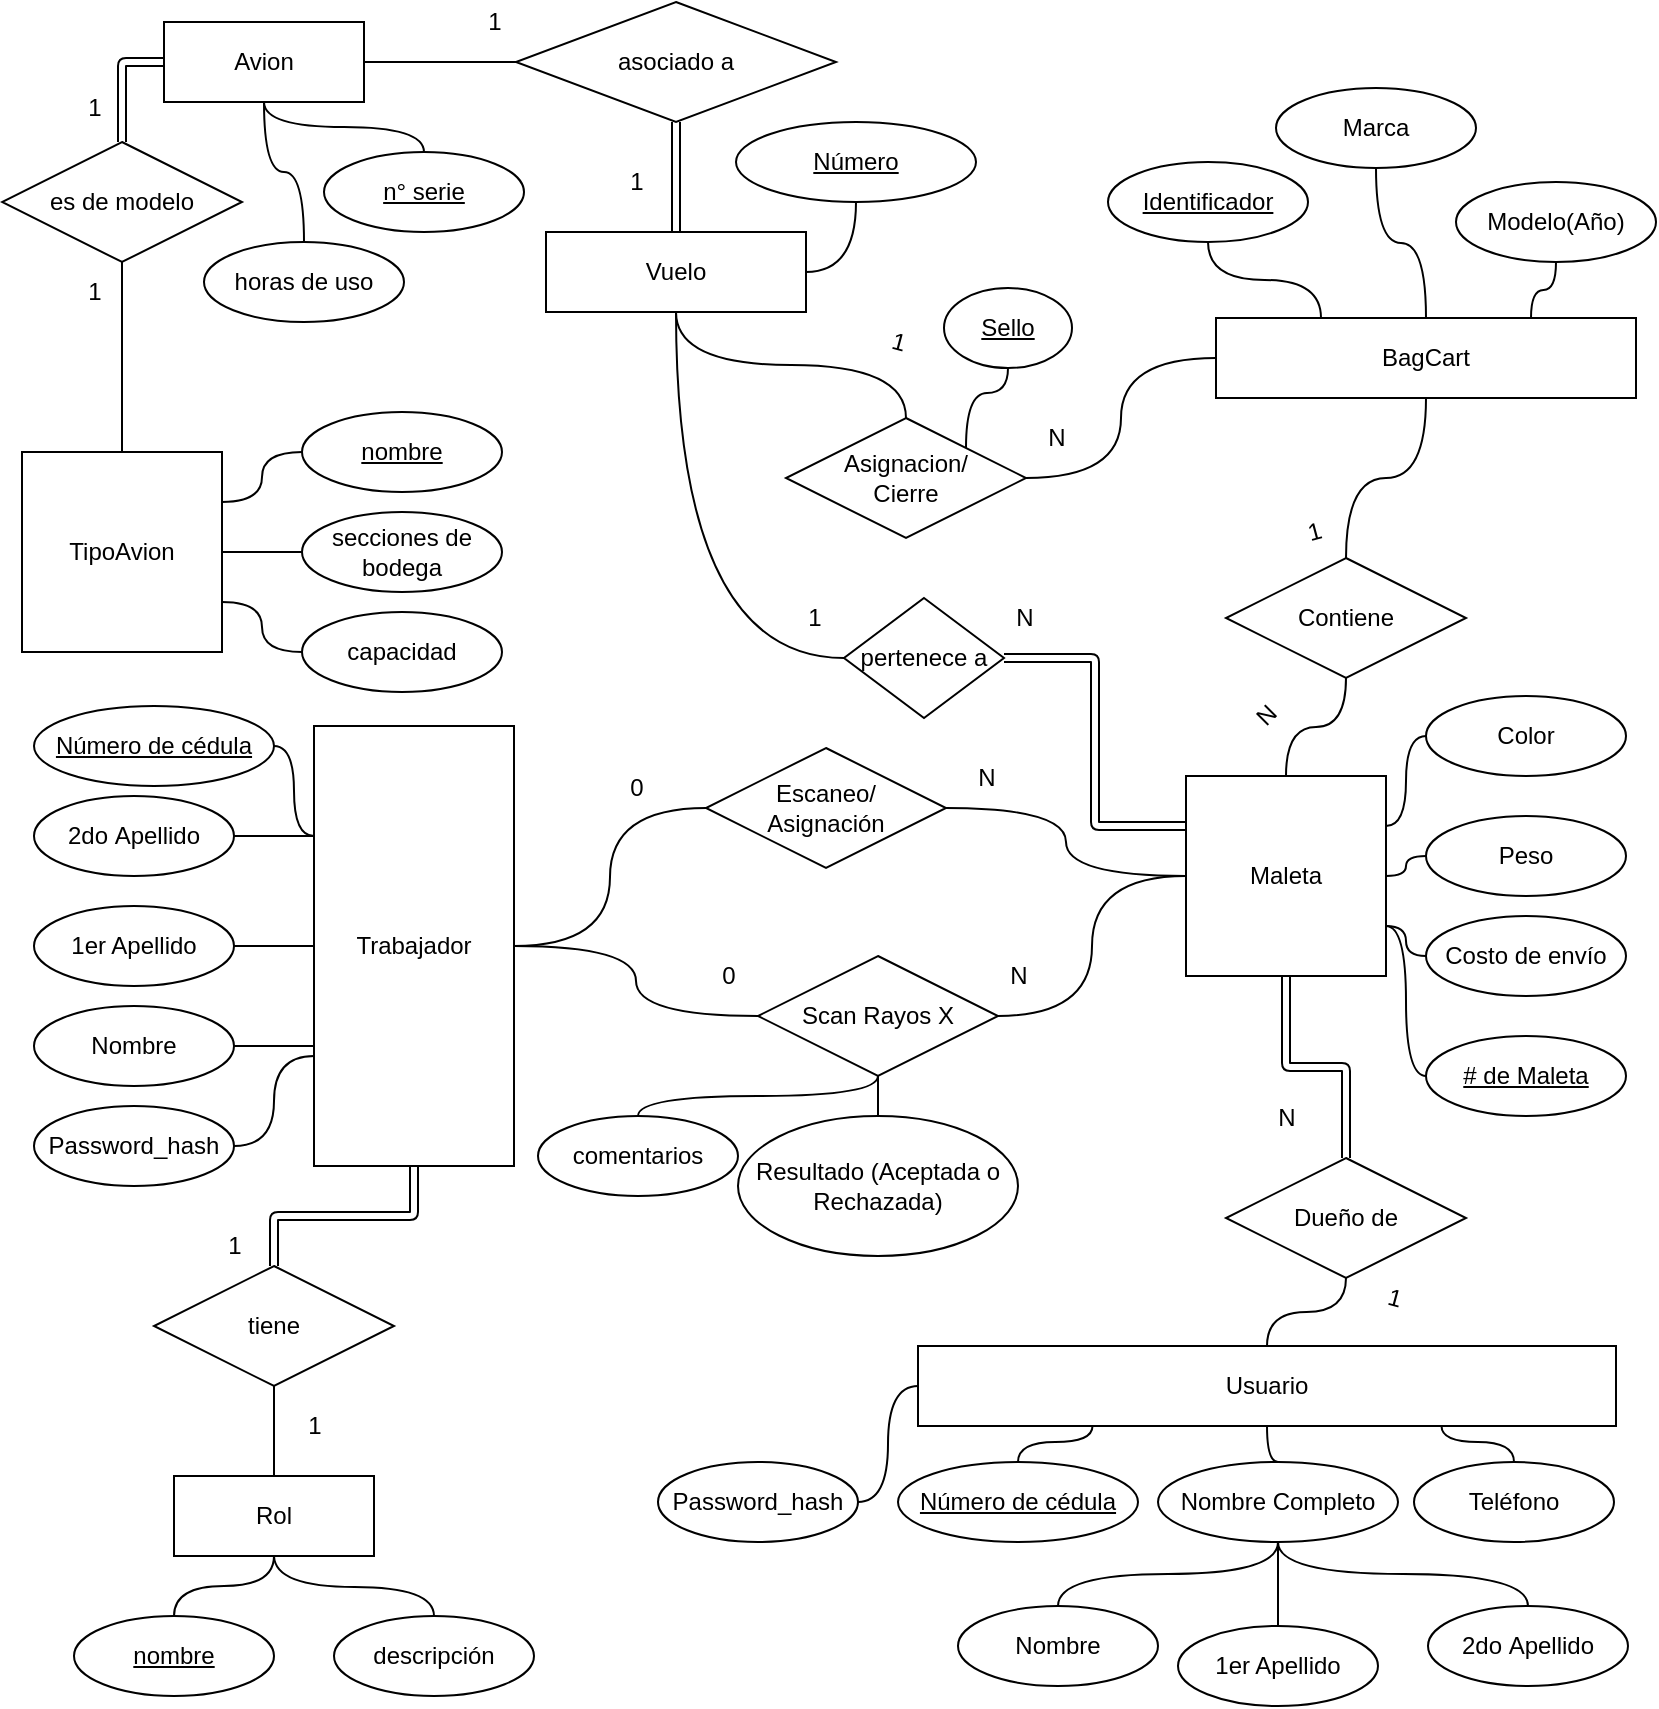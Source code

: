 <mxfile>
    <diagram id="1vHLx_BCqezVxF7ReWWT" name="ER">
        <mxGraphModel dx="1845" dy="1882" grid="1" gridSize="10" guides="1" tooltips="1" connect="1" arrows="1" fold="1" page="1" pageScale="1" pageWidth="850" pageHeight="1100" math="0" shadow="0">
            <root>
                <mxCell id="0"/>
                <mxCell id="1" parent="0"/>
                <mxCell id="72" style="edgeStyle=orthogonalEdgeStyle;html=1;exitX=1;exitY=0.5;exitDx=0;exitDy=0;endArrow=none;endFill=0;curved=1;entryX=0;entryY=0.5;entryDx=0;entryDy=0;" parent="1" target="41" edge="1" source="2">
                    <mxGeometry relative="1" as="geometry">
                        <mxPoint x="220" y="266" as="targetPoint"/>
                        <mxPoint x="80" y="236" as="sourcePoint"/>
                    </mxGeometry>
                </mxCell>
                <mxCell id="117" style="edgeStyle=orthogonalEdgeStyle;curved=1;html=1;exitX=0.5;exitY=1;exitDx=0;exitDy=0;entryX=0.5;entryY=0;entryDx=0;entryDy=0;endArrow=none;endFill=0;shape=link;" parent="1" source="2" target="116" edge="1">
                    <mxGeometry relative="1" as="geometry"/>
                </mxCell>
                <mxCell id="2" value="Trabajador" style="whiteSpace=wrap;html=1;align=center;" parent="1" vertex="1">
                    <mxGeometry x="-50" y="134" width="100" height="220" as="geometry"/>
                </mxCell>
                <mxCell id="54" style="edgeStyle=orthogonalEdgeStyle;curved=1;html=1;exitX=1;exitY=0.5;exitDx=0;exitDy=0;endArrow=none;endFill=0;" parent="1" source="3" edge="1">
                    <mxGeometry relative="1" as="geometry">
                        <mxPoint x="-50" y="294.0" as="targetPoint"/>
                    </mxGeometry>
                </mxCell>
                <mxCell id="3" value="Nombre" style="ellipse;whiteSpace=wrap;html=1;align=center;" parent="1" vertex="1">
                    <mxGeometry x="-190" y="274" width="100" height="40" as="geometry"/>
                </mxCell>
                <mxCell id="55" style="edgeStyle=orthogonalEdgeStyle;curved=1;html=1;exitX=1;exitY=0.5;exitDx=0;exitDy=0;entryX=0;entryY=0.5;entryDx=0;entryDy=0;endArrow=none;endFill=0;" parent="1" source="4" target="2" edge="1">
                    <mxGeometry relative="1" as="geometry"/>
                </mxCell>
                <mxCell id="4" value="1er Apellido" style="ellipse;whiteSpace=wrap;html=1;align=center;" parent="1" vertex="1">
                    <mxGeometry x="-190" y="224" width="100" height="40" as="geometry"/>
                </mxCell>
                <mxCell id="56" style="edgeStyle=orthogonalEdgeStyle;curved=1;html=1;exitX=1;exitY=0.5;exitDx=0;exitDy=0;entryX=0;entryY=0.25;entryDx=0;entryDy=0;endArrow=none;endFill=0;" parent="1" source="5" target="2" edge="1">
                    <mxGeometry relative="1" as="geometry"/>
                </mxCell>
                <mxCell id="5" value="2do&amp;nbsp;Apellido" style="ellipse;whiteSpace=wrap;html=1;align=center;" parent="1" vertex="1">
                    <mxGeometry x="-190" y="169" width="100" height="40" as="geometry"/>
                </mxCell>
                <mxCell id="58" style="edgeStyle=orthogonalEdgeStyle;curved=1;html=1;exitX=1;exitY=0.5;exitDx=0;exitDy=0;entryX=0;entryY=0.25;entryDx=0;entryDy=0;endArrow=none;endFill=0;" parent="1" source="6" target="2" edge="1">
                    <mxGeometry relative="1" as="geometry"/>
                </mxCell>
                <mxCell id="6" value="Número de cédula" style="ellipse;whiteSpace=wrap;html=1;align=center;fontStyle=4;" parent="1" vertex="1">
                    <mxGeometry x="-190" y="124" width="120" height="40" as="geometry"/>
                </mxCell>
                <mxCell id="44" style="edgeStyle=orthogonalEdgeStyle;curved=1;html=1;exitX=0.5;exitY=1;exitDx=0;exitDy=0;entryX=0.5;entryY=0;entryDx=0;entryDy=0;endArrow=none;endFill=0;shape=link;" parent="1" source="8" target="18" edge="1">
                    <mxGeometry relative="1" as="geometry"/>
                </mxCell>
                <mxCell id="8" value="Maleta" style="whiteSpace=wrap;html=1;align=center;" parent="1" vertex="1">
                    <mxGeometry x="386" y="159" width="100" height="100" as="geometry"/>
                </mxCell>
                <mxCell id="64" style="edgeStyle=orthogonalEdgeStyle;curved=1;html=1;exitX=0;exitY=0.5;exitDx=0;exitDy=0;entryX=1;entryY=0.75;entryDx=0;entryDy=0;endArrow=none;endFill=0;" parent="1" source="9" target="8" edge="1">
                    <mxGeometry relative="1" as="geometry"/>
                </mxCell>
                <mxCell id="9" value="# de Maleta" style="ellipse;whiteSpace=wrap;html=1;align=center;fontStyle=4;" parent="1" vertex="1">
                    <mxGeometry x="506" y="289" width="100" height="40" as="geometry"/>
                </mxCell>
                <mxCell id="65" style="edgeStyle=orthogonalEdgeStyle;curved=1;html=1;exitX=0;exitY=0.5;exitDx=0;exitDy=0;entryX=1;entryY=0.75;entryDx=0;entryDy=0;endArrow=none;endFill=0;" parent="1" source="10" target="8" edge="1">
                    <mxGeometry relative="1" as="geometry"/>
                </mxCell>
                <mxCell id="10" value="Costo de envío" style="ellipse;whiteSpace=wrap;html=1;align=center;" parent="1" vertex="1">
                    <mxGeometry x="506" y="229" width="100" height="40" as="geometry"/>
                </mxCell>
                <mxCell id="67" style="edgeStyle=orthogonalEdgeStyle;curved=1;html=1;exitX=0;exitY=0.5;exitDx=0;exitDy=0;entryX=1;entryY=0.25;entryDx=0;entryDy=0;endArrow=none;endFill=0;" parent="1" source="12" target="8" edge="1">
                    <mxGeometry relative="1" as="geometry"/>
                </mxCell>
                <mxCell id="12" value="Color" style="ellipse;whiteSpace=wrap;html=1;align=center;" parent="1" vertex="1">
                    <mxGeometry x="506" y="119" width="100" height="40" as="geometry"/>
                </mxCell>
                <mxCell id="66" style="edgeStyle=orthogonalEdgeStyle;curved=1;html=1;exitX=0;exitY=0.5;exitDx=0;exitDy=0;entryX=1;entryY=0.5;entryDx=0;entryDy=0;endArrow=none;endFill=0;" parent="1" source="13" target="8" edge="1">
                    <mxGeometry relative="1" as="geometry"/>
                </mxCell>
                <mxCell id="13" value="Peso" style="ellipse;whiteSpace=wrap;html=1;align=center;" parent="1" vertex="1">
                    <mxGeometry x="506" y="179" width="100" height="40" as="geometry"/>
                </mxCell>
                <mxCell id="14" value="Usuario" style="whiteSpace=wrap;html=1;align=center;" parent="1" vertex="1">
                    <mxGeometry x="252" y="444" width="349" height="40" as="geometry"/>
                </mxCell>
                <mxCell id="61" style="edgeStyle=orthogonalEdgeStyle;curved=1;html=1;exitX=0.5;exitY=0;exitDx=0;exitDy=0;entryX=0.25;entryY=1;entryDx=0;entryDy=0;endArrow=none;endFill=0;" parent="1" source="15" target="14" edge="1">
                    <mxGeometry relative="1" as="geometry"/>
                </mxCell>
                <mxCell id="15" value="Número de cédula" style="ellipse;whiteSpace=wrap;html=1;align=center;fontStyle=4;" parent="1" vertex="1">
                    <mxGeometry x="242" y="502" width="120" height="40" as="geometry"/>
                </mxCell>
                <mxCell id="62" style="edgeStyle=orthogonalEdgeStyle;curved=1;html=1;exitX=0.5;exitY=0;exitDx=0;exitDy=0;entryX=0.5;entryY=1;entryDx=0;entryDy=0;endArrow=none;endFill=0;" parent="1" source="16" target="14" edge="1">
                    <mxGeometry relative="1" as="geometry"/>
                </mxCell>
                <mxCell id="16" value="Nombre Completo" style="ellipse;whiteSpace=wrap;html=1;align=center;" parent="1" vertex="1">
                    <mxGeometry x="372" y="502" width="120" height="40" as="geometry"/>
                </mxCell>
                <mxCell id="63" style="edgeStyle=orthogonalEdgeStyle;curved=1;html=1;exitX=0.5;exitY=0;exitDx=0;exitDy=0;entryX=0.75;entryY=1;entryDx=0;entryDy=0;endArrow=none;endFill=0;" parent="1" source="17" target="14" edge="1">
                    <mxGeometry relative="1" as="geometry"/>
                </mxCell>
                <mxCell id="17" value="Teléfono" style="ellipse;whiteSpace=wrap;html=1;align=center;" parent="1" vertex="1">
                    <mxGeometry x="500" y="502" width="100" height="40" as="geometry"/>
                </mxCell>
                <mxCell id="21" style="edgeStyle=orthogonalEdgeStyle;html=1;exitX=0.5;exitY=1;exitDx=0;exitDy=0;entryX=0.5;entryY=0;entryDx=0;entryDy=0;endArrow=none;endFill=0;curved=1;" parent="1" source="18" target="14" edge="1">
                    <mxGeometry relative="1" as="geometry"/>
                </mxCell>
                <mxCell id="18" value="Dueño de" style="shape=rhombus;perimeter=rhombusPerimeter;whiteSpace=wrap;html=1;align=center;" parent="1" vertex="1">
                    <mxGeometry x="406" y="350" width="120" height="60" as="geometry"/>
                </mxCell>
                <mxCell id="93" style="edgeStyle=orthogonalEdgeStyle;html=1;exitX=0.5;exitY=1;exitDx=0;exitDy=0;entryX=0.5;entryY=0;entryDx=0;entryDy=0;curved=1;endArrow=none;endFill=0;" parent="1" source="22" target="26" edge="1">
                    <mxGeometry relative="1" as="geometry"/>
                </mxCell>
                <mxCell id="179" style="edgeStyle=orthogonalEdgeStyle;curved=1;html=1;exitX=0.25;exitY=0;exitDx=0;exitDy=0;entryX=0.5;entryY=1;entryDx=0;entryDy=0;endArrow=none;endFill=0;" edge="1" parent="1" source="22" target="23">
                    <mxGeometry relative="1" as="geometry"/>
                </mxCell>
                <mxCell id="22" value="BagCart" style="whiteSpace=wrap;html=1;align=center;" parent="1" vertex="1">
                    <mxGeometry x="401" y="-70" width="210" height="40" as="geometry"/>
                </mxCell>
                <mxCell id="23" value="Identificador" style="ellipse;whiteSpace=wrap;html=1;align=center;fontStyle=4;" parent="1" vertex="1">
                    <mxGeometry x="347" y="-148" width="100" height="40" as="geometry"/>
                </mxCell>
                <mxCell id="51" style="edgeStyle=orthogonalEdgeStyle;curved=1;html=1;exitX=0.5;exitY=1;exitDx=0;exitDy=0;entryX=0.5;entryY=0;entryDx=0;entryDy=0;endArrow=none;endFill=0;" parent="1" source="24" target="22" edge="1">
                    <mxGeometry relative="1" as="geometry"/>
                </mxCell>
                <mxCell id="24" value="Marca" style="ellipse;whiteSpace=wrap;html=1;align=center;" parent="1" vertex="1">
                    <mxGeometry x="431" y="-185" width="100" height="40" as="geometry"/>
                </mxCell>
                <mxCell id="52" style="edgeStyle=orthogonalEdgeStyle;curved=1;html=1;exitX=0.5;exitY=1;exitDx=0;exitDy=0;entryX=0.75;entryY=0;entryDx=0;entryDy=0;endArrow=none;endFill=0;" parent="1" source="25" target="22" edge="1">
                    <mxGeometry relative="1" as="geometry"/>
                </mxCell>
                <mxCell id="25" value="Modelo(Año)" style="ellipse;whiteSpace=wrap;html=1;align=center;" parent="1" vertex="1">
                    <mxGeometry x="521" y="-138" width="100" height="40" as="geometry"/>
                </mxCell>
                <mxCell id="95" style="edgeStyle=orthogonalEdgeStyle;curved=1;html=1;exitX=0.5;exitY=1;exitDx=0;exitDy=0;entryX=0.5;entryY=0;entryDx=0;entryDy=0;endArrow=none;endFill=0;" parent="1" source="26" target="8" edge="1">
                    <mxGeometry relative="1" as="geometry">
                        <mxPoint x="456" y="119" as="sourcePoint"/>
                    </mxGeometry>
                </mxCell>
                <mxCell id="26" value="Contiene" style="shape=rhombus;perimeter=rhombusPerimeter;whiteSpace=wrap;html=1;align=center;" parent="1" vertex="1">
                    <mxGeometry x="406" y="50" width="120" height="60" as="geometry"/>
                </mxCell>
                <mxCell id="32" style="edgeStyle=orthogonalEdgeStyle;curved=1;html=1;exitX=0.5;exitY=1;exitDx=0;exitDy=0;entryX=0.5;entryY=0;entryDx=0;entryDy=0;endArrow=none;endFill=0;" parent="1" source="29" target="30" edge="1">
                    <mxGeometry relative="1" as="geometry"/>
                </mxCell>
                <mxCell id="125" style="edgeStyle=orthogonalEdgeStyle;curved=1;html=1;exitX=0.5;exitY=0;exitDx=0;exitDy=0;entryX=0.5;entryY=1;entryDx=0;entryDy=0;endArrow=none;endFill=0;shape=link;" parent="1" source="29" target="123" edge="1">
                    <mxGeometry relative="1" as="geometry"/>
                </mxCell>
                <mxCell id="29" value="Vuelo" style="whiteSpace=wrap;html=1;align=center;" parent="1" vertex="1">
                    <mxGeometry x="66" y="-113" width="130" height="40" as="geometry"/>
                </mxCell>
                <mxCell id="31" style="edgeStyle=orthogonalEdgeStyle;curved=1;html=1;exitX=1;exitY=0.5;exitDx=0;exitDy=0;entryX=0;entryY=0.5;entryDx=0;entryDy=0;endArrow=none;endFill=0;" parent="1" source="30" target="22" edge="1">
                    <mxGeometry relative="1" as="geometry"/>
                </mxCell>
                <mxCell id="30" value="Asignacion/&lt;br&gt;Cierre" style="shape=rhombus;perimeter=rhombusPerimeter;whiteSpace=wrap;html=1;align=center;" parent="1" vertex="1">
                    <mxGeometry x="186" y="-20" width="120" height="60" as="geometry"/>
                </mxCell>
                <mxCell id="49" style="edgeStyle=orthogonalEdgeStyle;curved=1;html=1;exitX=0.5;exitY=1;exitDx=0;exitDy=0;entryX=1;entryY=0.5;entryDx=0;entryDy=0;endArrow=none;endFill=0;" parent="1" source="38" target="29" edge="1">
                    <mxGeometry relative="1" as="geometry"/>
                </mxCell>
                <mxCell id="38" value="Número" style="ellipse;whiteSpace=wrap;html=1;align=center;fontStyle=4;" parent="1" vertex="1">
                    <mxGeometry x="161" y="-168" width="120" height="40" as="geometry"/>
                </mxCell>
                <mxCell id="43" style="edgeStyle=orthogonalEdgeStyle;curved=1;html=1;exitX=1;exitY=0.5;exitDx=0;exitDy=0;entryX=0;entryY=0.5;entryDx=0;entryDy=0;endArrow=none;endFill=0;" parent="1" source="41" target="8" edge="1">
                    <mxGeometry relative="1" as="geometry"/>
                </mxCell>
                <mxCell id="60" style="edgeStyle=orthogonalEdgeStyle;curved=1;html=1;exitX=0.5;exitY=1;exitDx=0;exitDy=0;entryX=0.5;entryY=0;entryDx=0;entryDy=0;endArrow=none;endFill=0;" parent="1" source="41" target="45" edge="1">
                    <mxGeometry relative="1" as="geometry"/>
                </mxCell>
                <mxCell id="41" value="Scan Rayos X" style="shape=rhombus;perimeter=rhombusPerimeter;whiteSpace=wrap;html=1;align=center;" parent="1" vertex="1">
                    <mxGeometry x="172" y="249" width="120" height="60" as="geometry"/>
                </mxCell>
                <mxCell id="45" value="Resultado (Aceptada o Rechazada)" style="ellipse;whiteSpace=wrap;html=1;align=center;" parent="1" vertex="1">
                    <mxGeometry x="162" y="329" width="140" height="70" as="geometry"/>
                </mxCell>
                <mxCell id="74" style="edgeStyle=orthogonalEdgeStyle;curved=1;html=1;exitX=1;exitY=0.5;exitDx=0;exitDy=0;entryX=0;entryY=0.5;entryDx=0;entryDy=0;endArrow=none;endFill=0;" parent="1" source="73" target="8" edge="1">
                    <mxGeometry relative="1" as="geometry"/>
                </mxCell>
                <mxCell id="75" style="edgeStyle=orthogonalEdgeStyle;curved=1;html=1;exitX=0;exitY=0.5;exitDx=0;exitDy=0;entryX=1;entryY=0.5;entryDx=0;entryDy=0;endArrow=none;endFill=0;" parent="1" source="73" target="2" edge="1">
                    <mxGeometry relative="1" as="geometry"/>
                </mxCell>
                <mxCell id="73" value="Escaneo/&lt;br&gt;Asignación" style="shape=rhombus;perimeter=rhombusPerimeter;whiteSpace=wrap;html=1;align=center;" parent="1" vertex="1">
                    <mxGeometry x="146" y="145" width="120" height="60" as="geometry"/>
                </mxCell>
                <mxCell id="78" value="0" style="text;html=1;align=center;verticalAlign=middle;resizable=0;points=[];autosize=1;strokeColor=none;fillColor=none;" parent="1" vertex="1">
                    <mxGeometry x="101" y="155" width="20" height="20" as="geometry"/>
                </mxCell>
                <mxCell id="79" value="0" style="text;html=1;align=center;verticalAlign=middle;resizable=0;points=[];autosize=1;strokeColor=none;fillColor=none;" parent="1" vertex="1">
                    <mxGeometry x="147" y="249" width="20" height="20" as="geometry"/>
                </mxCell>
                <mxCell id="80" value="N" style="text;html=1;align=center;verticalAlign=middle;resizable=0;points=[];autosize=1;strokeColor=none;fillColor=none;" parent="1" vertex="1">
                    <mxGeometry x="292" y="249" width="20" height="20" as="geometry"/>
                </mxCell>
                <mxCell id="81" value="N" style="text;html=1;align=center;verticalAlign=middle;resizable=0;points=[];autosize=1;strokeColor=none;fillColor=none;" parent="1" vertex="1">
                    <mxGeometry x="276" y="150" width="20" height="20" as="geometry"/>
                </mxCell>
                <mxCell id="82" value="N" style="text;html=1;align=center;verticalAlign=middle;resizable=0;points=[];autosize=1;strokeColor=none;fillColor=none;rotation=-45;" parent="1" vertex="1">
                    <mxGeometry x="416" y="119" width="20" height="20" as="geometry"/>
                </mxCell>
                <mxCell id="83" value="N" style="text;html=1;align=center;verticalAlign=middle;resizable=0;points=[];autosize=1;strokeColor=none;fillColor=none;" parent="1" vertex="1">
                    <mxGeometry x="426" y="320" width="20" height="20" as="geometry"/>
                </mxCell>
                <mxCell id="86" value="1" style="text;html=1;align=center;verticalAlign=middle;resizable=0;points=[];autosize=1;strokeColor=none;fillColor=none;rotation=-15;" parent="1" vertex="1">
                    <mxGeometry x="440" y="27" width="20" height="20" as="geometry"/>
                </mxCell>
                <mxCell id="87" value="N" style="text;html=1;align=center;verticalAlign=middle;resizable=0;points=[];autosize=1;strokeColor=none;fillColor=none;" parent="1" vertex="1">
                    <mxGeometry x="311" y="-20" width="20" height="20" as="geometry"/>
                </mxCell>
                <mxCell id="89" style="edgeStyle=orthogonalEdgeStyle;curved=1;html=1;exitX=0.5;exitY=1;exitDx=0;exitDy=0;entryX=1;entryY=0;entryDx=0;entryDy=0;endArrow=none;endFill=0;" parent="1" source="88" target="30" edge="1">
                    <mxGeometry relative="1" as="geometry"/>
                </mxCell>
                <mxCell id="88" value="Sello" style="ellipse;whiteSpace=wrap;html=1;align=center;fontStyle=4;" parent="1" vertex="1">
                    <mxGeometry x="265" y="-85" width="64" height="40" as="geometry"/>
                </mxCell>
                <mxCell id="91" value="1" style="text;html=1;align=center;verticalAlign=middle;resizable=0;points=[];autosize=1;strokeColor=none;fillColor=none;rotation=15;" parent="1" vertex="1">
                    <mxGeometry x="232" y="-68" width="20" height="20" as="geometry"/>
                </mxCell>
                <mxCell id="102" style="edgeStyle=orthogonalEdgeStyle;curved=1;html=1;exitX=1;exitY=0.5;exitDx=0;exitDy=0;entryX=0;entryY=0.25;entryDx=0;entryDy=0;endArrow=none;endFill=0;shape=link;" parent="1" source="98" target="8" edge="1">
                    <mxGeometry relative="1" as="geometry"/>
                </mxCell>
                <mxCell id="178" style="edgeStyle=orthogonalEdgeStyle;curved=1;html=1;exitX=0;exitY=0.5;exitDx=0;exitDy=0;entryX=0.5;entryY=1;entryDx=0;entryDy=0;endArrow=none;endFill=0;" edge="1" parent="1" source="98" target="29">
                    <mxGeometry relative="1" as="geometry"/>
                </mxCell>
                <mxCell id="98" value="pertenece a" style="shape=rhombus;perimeter=rhombusPerimeter;whiteSpace=wrap;html=1;align=center;" parent="1" vertex="1">
                    <mxGeometry x="215" y="70" width="80" height="60" as="geometry"/>
                </mxCell>
                <mxCell id="103" value="N" style="text;html=1;align=center;verticalAlign=middle;resizable=0;points=[];autosize=1;strokeColor=none;fillColor=none;" parent="1" vertex="1">
                    <mxGeometry x="295" y="70" width="20" height="20" as="geometry"/>
                </mxCell>
                <mxCell id="104" value="1" style="text;html=1;align=center;verticalAlign=middle;resizable=0;points=[];autosize=1;strokeColor=none;fillColor=none;" parent="1" vertex="1">
                    <mxGeometry x="190" y="70" width="20" height="20" as="geometry"/>
                </mxCell>
                <mxCell id="113" style="edgeStyle=orthogonalEdgeStyle;html=1;exitX=1;exitY=0.5;exitDx=0;exitDy=0;entryX=0;entryY=0.75;entryDx=0;entryDy=0;curved=1;endArrow=none;endFill=0;" parent="1" source="105" target="2" edge="1">
                    <mxGeometry relative="1" as="geometry"/>
                </mxCell>
                <mxCell id="105" value="Password_hash" style="ellipse;whiteSpace=wrap;html=1;align=center;" parent="1" vertex="1">
                    <mxGeometry x="-190" y="324" width="100" height="40" as="geometry"/>
                </mxCell>
                <mxCell id="108" style="edgeStyle=orthogonalEdgeStyle;curved=1;html=1;exitX=1;exitY=0.5;exitDx=0;exitDy=0;entryX=0;entryY=0.5;entryDx=0;entryDy=0;endArrow=none;endFill=0;" parent="1" source="107" target="14" edge="1">
                    <mxGeometry relative="1" as="geometry"/>
                </mxCell>
                <mxCell id="107" value="Password_hash" style="ellipse;whiteSpace=wrap;html=1;align=center;" parent="1" vertex="1">
                    <mxGeometry x="122" y="502" width="100" height="40" as="geometry"/>
                </mxCell>
                <mxCell id="176" style="edgeStyle=none;html=1;exitX=0.5;exitY=0;exitDx=0;exitDy=0;entryX=0.5;entryY=1;entryDx=0;entryDy=0;endArrow=none;endFill=0;" parent="1" source="109" target="116" edge="1">
                    <mxGeometry relative="1" as="geometry"/>
                </mxCell>
                <mxCell id="109" value="Rol" style="whiteSpace=wrap;html=1;align=center;" parent="1" vertex="1">
                    <mxGeometry x="-120" y="509" width="100" height="40" as="geometry"/>
                </mxCell>
                <mxCell id="114" style="edgeStyle=orthogonalEdgeStyle;curved=1;html=1;exitX=0.5;exitY=0;exitDx=0;exitDy=0;entryX=0.5;entryY=1;entryDx=0;entryDy=0;endArrow=none;endFill=0;" parent="1" source="111" target="109" edge="1">
                    <mxGeometry relative="1" as="geometry"/>
                </mxCell>
                <mxCell id="111" value="nombre" style="ellipse;whiteSpace=wrap;html=1;align=center;fontStyle=4;" parent="1" vertex="1">
                    <mxGeometry x="-170" y="579" width="100" height="40" as="geometry"/>
                </mxCell>
                <mxCell id="115" style="edgeStyle=orthogonalEdgeStyle;curved=1;html=1;exitX=0.5;exitY=0;exitDx=0;exitDy=0;endArrow=none;endFill=0;" parent="1" source="112" edge="1">
                    <mxGeometry relative="1" as="geometry">
                        <mxPoint x="-70" y="549" as="targetPoint"/>
                    </mxGeometry>
                </mxCell>
                <mxCell id="112" value="descripción" style="ellipse;whiteSpace=wrap;html=1;align=center;" parent="1" vertex="1">
                    <mxGeometry x="-40" y="579" width="100" height="40" as="geometry"/>
                </mxCell>
                <mxCell id="116" value="tiene" style="shape=rhombus;perimeter=rhombusPerimeter;whiteSpace=wrap;html=1;align=center;" parent="1" vertex="1">
                    <mxGeometry x="-130" y="404" width="120" height="60" as="geometry"/>
                </mxCell>
                <mxCell id="119" value="secciones de bodega" style="ellipse;whiteSpace=wrap;html=1;align=center;" parent="1" vertex="1">
                    <mxGeometry x="-56" y="27" width="100" height="40" as="geometry"/>
                </mxCell>
                <mxCell id="120" value="nombre" style="ellipse;whiteSpace=wrap;html=1;align=center;fontStyle=4;" parent="1" vertex="1">
                    <mxGeometry x="-56" y="-23" width="100" height="40" as="geometry"/>
                </mxCell>
                <mxCell id="123" value="asociado a" style="shape=rhombus;perimeter=rhombusPerimeter;whiteSpace=wrap;html=1;align=center;" parent="1" vertex="1">
                    <mxGeometry x="51" y="-228" width="160" height="60" as="geometry"/>
                </mxCell>
                <mxCell id="126" value="1" style="text;html=1;align=center;verticalAlign=middle;resizable=0;points=[];autosize=1;strokeColor=none;fillColor=none;" parent="1" vertex="1">
                    <mxGeometry x="101" y="-148" width="20" height="20" as="geometry"/>
                </mxCell>
                <mxCell id="129" value="1" style="text;html=1;align=center;verticalAlign=middle;resizable=0;points=[];autosize=1;strokeColor=none;fillColor=none;" parent="1" vertex="1">
                    <mxGeometry x="-100" y="384" width="20" height="20" as="geometry"/>
                </mxCell>
                <mxCell id="130" value="1" style="text;html=1;align=center;verticalAlign=middle;resizable=0;points=[];autosize=1;strokeColor=none;fillColor=none;" parent="1" vertex="1">
                    <mxGeometry x="-60" y="474" width="20" height="20" as="geometry"/>
                </mxCell>
                <mxCell id="138" style="edgeStyle=orthogonalEdgeStyle;curved=1;html=1;exitX=0.5;exitY=0;exitDx=0;exitDy=0;entryX=0.5;entryY=1;entryDx=0;entryDy=0;endArrow=none;endFill=0;" parent="1" source="131" target="137" edge="1">
                    <mxGeometry relative="1" as="geometry"/>
                </mxCell>
                <mxCell id="156" style="edgeStyle=orthogonalEdgeStyle;curved=1;html=1;exitX=1;exitY=0.25;exitDx=0;exitDy=0;entryX=0;entryY=0.5;entryDx=0;entryDy=0;endArrow=none;endFill=0;" parent="1" source="131" target="120" edge="1">
                    <mxGeometry relative="1" as="geometry"/>
                </mxCell>
                <mxCell id="157" style="edgeStyle=orthogonalEdgeStyle;curved=1;html=1;exitX=1;exitY=0.5;exitDx=0;exitDy=0;entryX=0;entryY=0.5;entryDx=0;entryDy=0;endArrow=none;endFill=0;" parent="1" source="131" target="119" edge="1">
                    <mxGeometry relative="1" as="geometry"/>
                </mxCell>
                <mxCell id="158" style="edgeStyle=orthogonalEdgeStyle;curved=1;html=1;exitX=1;exitY=0.75;exitDx=0;exitDy=0;entryX=0;entryY=0.5;entryDx=0;entryDy=0;endArrow=none;endFill=0;" parent="1" source="131" target="151" edge="1">
                    <mxGeometry relative="1" as="geometry"/>
                </mxCell>
                <mxCell id="131" value="TipoAvion" style="whiteSpace=wrap;html=1;align=center;" parent="1" vertex="1">
                    <mxGeometry x="-196" y="-3" width="100" height="100" as="geometry"/>
                </mxCell>
                <mxCell id="133" style="edgeStyle=orthogonalEdgeStyle;curved=1;html=1;exitX=1;exitY=0.5;exitDx=0;exitDy=0;entryX=0;entryY=0.5;entryDx=0;entryDy=0;endArrow=none;endFill=0;" parent="1" source="132" target="123" edge="1">
                    <mxGeometry relative="1" as="geometry"/>
                </mxCell>
                <mxCell id="132" value="Avion" style="whiteSpace=wrap;html=1;align=center;" parent="1" vertex="1">
                    <mxGeometry x="-125" y="-218" width="100" height="40" as="geometry"/>
                </mxCell>
                <mxCell id="136" style="edgeStyle=orthogonalEdgeStyle;curved=1;html=1;exitX=0.5;exitY=0;exitDx=0;exitDy=0;entryX=0.5;entryY=1;entryDx=0;entryDy=0;endArrow=none;endFill=0;" parent="1" source="134" target="132" edge="1">
                    <mxGeometry relative="1" as="geometry"/>
                </mxCell>
                <mxCell id="134" value="n° serie" style="ellipse;whiteSpace=wrap;html=1;align=center;fontStyle=4;" parent="1" vertex="1">
                    <mxGeometry x="-45" y="-153" width="100" height="40" as="geometry"/>
                </mxCell>
                <mxCell id="159" style="edgeStyle=orthogonalEdgeStyle;curved=1;html=1;exitX=0.5;exitY=0;exitDx=0;exitDy=0;entryX=0;entryY=0.5;entryDx=0;entryDy=0;endArrow=none;endFill=0;shape=link;" parent="1" source="137" target="132" edge="1">
                    <mxGeometry relative="1" as="geometry"/>
                </mxCell>
                <mxCell id="137" value="es de modelo" style="shape=rhombus;perimeter=rhombusPerimeter;whiteSpace=wrap;html=1;align=center;" parent="1" vertex="1">
                    <mxGeometry x="-206" y="-158" width="120" height="60" as="geometry"/>
                </mxCell>
                <mxCell id="145" style="edgeStyle=orthogonalEdgeStyle;curved=1;html=1;exitX=0.5;exitY=0;exitDx=0;exitDy=0;entryX=0.5;entryY=1;entryDx=0;entryDy=0;endArrow=none;endFill=0;" parent="1" source="142" target="132" edge="1">
                    <mxGeometry relative="1" as="geometry"/>
                </mxCell>
                <mxCell id="142" value="horas de uso" style="ellipse;whiteSpace=wrap;html=1;align=center;" parent="1" vertex="1">
                    <mxGeometry x="-105" y="-108" width="100" height="40" as="geometry"/>
                </mxCell>
                <mxCell id="150" value="1" style="text;html=1;align=center;verticalAlign=middle;resizable=0;points=[];autosize=1;strokeColor=none;fillColor=none;rotation=15;" parent="1" vertex="1">
                    <mxGeometry x="480" y="410" width="20" height="20" as="geometry"/>
                </mxCell>
                <mxCell id="151" value="capacidad" style="ellipse;whiteSpace=wrap;html=1;align=center;" parent="1" vertex="1">
                    <mxGeometry x="-56" y="77" width="100" height="40" as="geometry"/>
                </mxCell>
                <mxCell id="164" style="edgeStyle=orthogonalEdgeStyle;curved=1;html=1;exitX=0.5;exitY=0;exitDx=0;exitDy=0;entryX=0.5;entryY=1;entryDx=0;entryDy=0;endArrow=none;endFill=0;" parent="1" source="160" target="16" edge="1">
                    <mxGeometry relative="1" as="geometry"/>
                </mxCell>
                <mxCell id="160" value="Nombre" style="ellipse;whiteSpace=wrap;html=1;align=center;" parent="1" vertex="1">
                    <mxGeometry x="272" y="574" width="100" height="40" as="geometry"/>
                </mxCell>
                <mxCell id="166" style="edgeStyle=orthogonalEdgeStyle;curved=1;html=1;exitX=0.5;exitY=0;exitDx=0;exitDy=0;entryX=0.5;entryY=1;entryDx=0;entryDy=0;endArrow=none;endFill=0;" parent="1" source="161" target="16" edge="1">
                    <mxGeometry relative="1" as="geometry"/>
                </mxCell>
                <mxCell id="161" value="1er Apellido" style="ellipse;whiteSpace=wrap;html=1;align=center;" parent="1" vertex="1">
                    <mxGeometry x="382" y="584" width="100" height="40" as="geometry"/>
                </mxCell>
                <mxCell id="168" style="edgeStyle=orthogonalEdgeStyle;curved=1;html=1;exitX=0.5;exitY=0;exitDx=0;exitDy=0;entryX=0.5;entryY=1;entryDx=0;entryDy=0;endArrow=none;endFill=0;" parent="1" source="162" target="16" edge="1">
                    <mxGeometry relative="1" as="geometry"/>
                </mxCell>
                <mxCell id="162" value="2do&amp;nbsp;Apellido" style="ellipse;whiteSpace=wrap;html=1;align=center;" parent="1" vertex="1">
                    <mxGeometry x="507" y="574" width="100" height="40" as="geometry"/>
                </mxCell>
                <mxCell id="177" style="edgeStyle=orthogonalEdgeStyle;html=1;exitX=0.5;exitY=0;exitDx=0;exitDy=0;entryX=0.5;entryY=1;entryDx=0;entryDy=0;curved=1;endArrow=none;endFill=0;" edge="1" parent="1" source="169" target="41">
                    <mxGeometry relative="1" as="geometry"/>
                </mxCell>
                <mxCell id="169" value="comentarios" style="ellipse;whiteSpace=wrap;html=1;align=center;" parent="1" vertex="1">
                    <mxGeometry x="62" y="329" width="100" height="40" as="geometry"/>
                </mxCell>
                <mxCell id="173" value="1" style="text;html=1;align=center;verticalAlign=middle;resizable=0;points=[];autosize=1;strokeColor=none;fillColor=none;" parent="1" vertex="1">
                    <mxGeometry x="-170" y="-185" width="20" height="20" as="geometry"/>
                </mxCell>
                <mxCell id="174" value="1" style="text;html=1;align=center;verticalAlign=middle;resizable=0;points=[];autosize=1;strokeColor=none;fillColor=none;" parent="1" vertex="1">
                    <mxGeometry x="-170" y="-93" width="20" height="20" as="geometry"/>
                </mxCell>
                <mxCell id="175" value="1" style="text;html=1;align=center;verticalAlign=middle;resizable=0;points=[];autosize=1;strokeColor=none;fillColor=none;" parent="1" vertex="1">
                    <mxGeometry x="30" y="-228" width="20" height="20" as="geometry"/>
                </mxCell>
            </root>
        </mxGraphModel>
    </diagram>
</mxfile>
